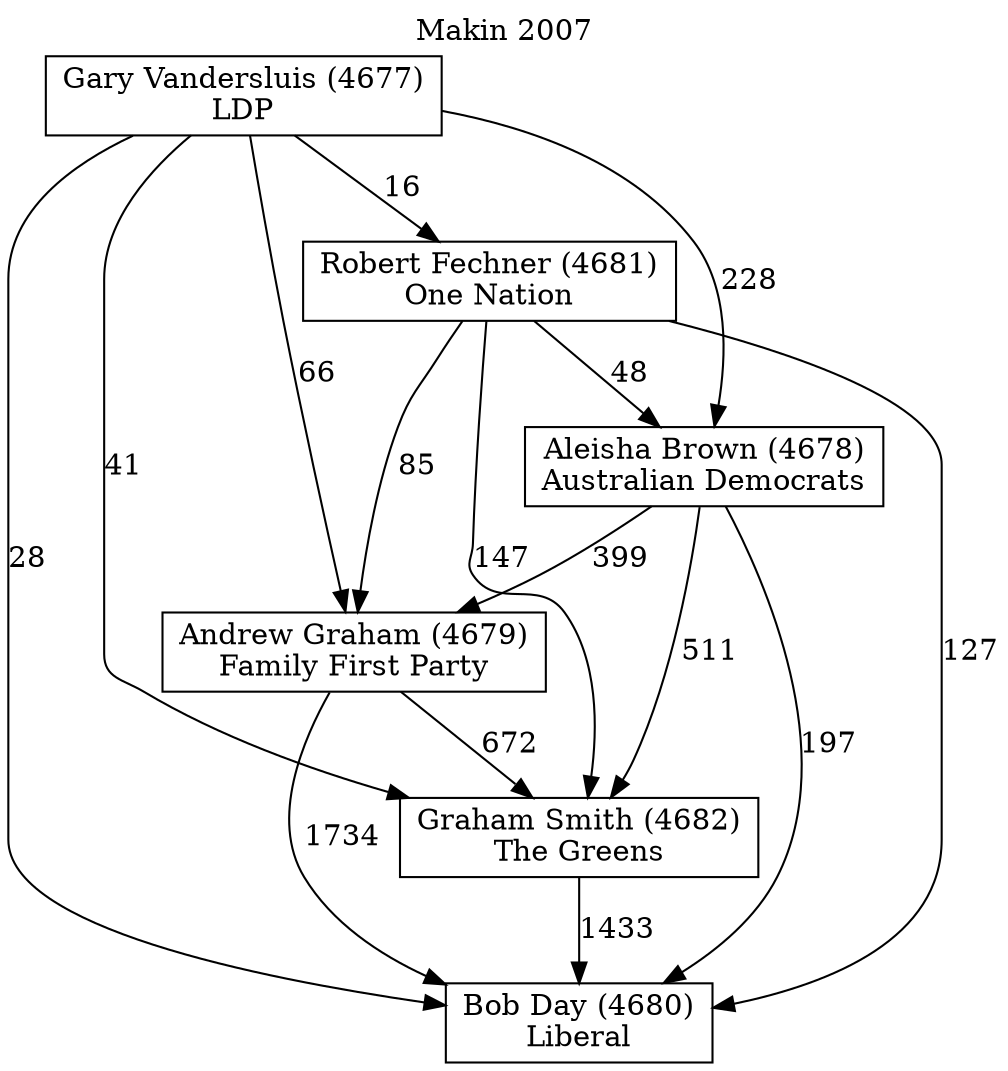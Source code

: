 // House preference flow
digraph "Bob Day (4680)_Makin_2007" {
	graph [label="Makin 2007" labelloc=t mclimit=2]
	node [shape=box]
	"Bob Day (4680)" [label="Bob Day (4680)
Liberal"]
	"Graham Smith (4682)" [label="Graham Smith (4682)
The Greens"]
	"Andrew Graham (4679)" [label="Andrew Graham (4679)
Family First Party"]
	"Aleisha Brown (4678)" [label="Aleisha Brown (4678)
Australian Democrats"]
	"Robert Fechner (4681)" [label="Robert Fechner (4681)
One Nation"]
	"Gary Vandersluis (4677)" [label="Gary Vandersluis (4677)
LDP"]
	"Graham Smith (4682)" -> "Bob Day (4680)" [label=1433]
	"Andrew Graham (4679)" -> "Graham Smith (4682)" [label=672]
	"Aleisha Brown (4678)" -> "Andrew Graham (4679)" [label=399]
	"Robert Fechner (4681)" -> "Aleisha Brown (4678)" [label=48]
	"Gary Vandersluis (4677)" -> "Robert Fechner (4681)" [label=16]
	"Andrew Graham (4679)" -> "Bob Day (4680)" [label=1734]
	"Aleisha Brown (4678)" -> "Bob Day (4680)" [label=197]
	"Robert Fechner (4681)" -> "Bob Day (4680)" [label=127]
	"Gary Vandersluis (4677)" -> "Bob Day (4680)" [label=28]
	"Gary Vandersluis (4677)" -> "Aleisha Brown (4678)" [label=228]
	"Robert Fechner (4681)" -> "Andrew Graham (4679)" [label=85]
	"Gary Vandersluis (4677)" -> "Andrew Graham (4679)" [label=66]
	"Aleisha Brown (4678)" -> "Graham Smith (4682)" [label=511]
	"Robert Fechner (4681)" -> "Graham Smith (4682)" [label=147]
	"Gary Vandersluis (4677)" -> "Graham Smith (4682)" [label=41]
}
